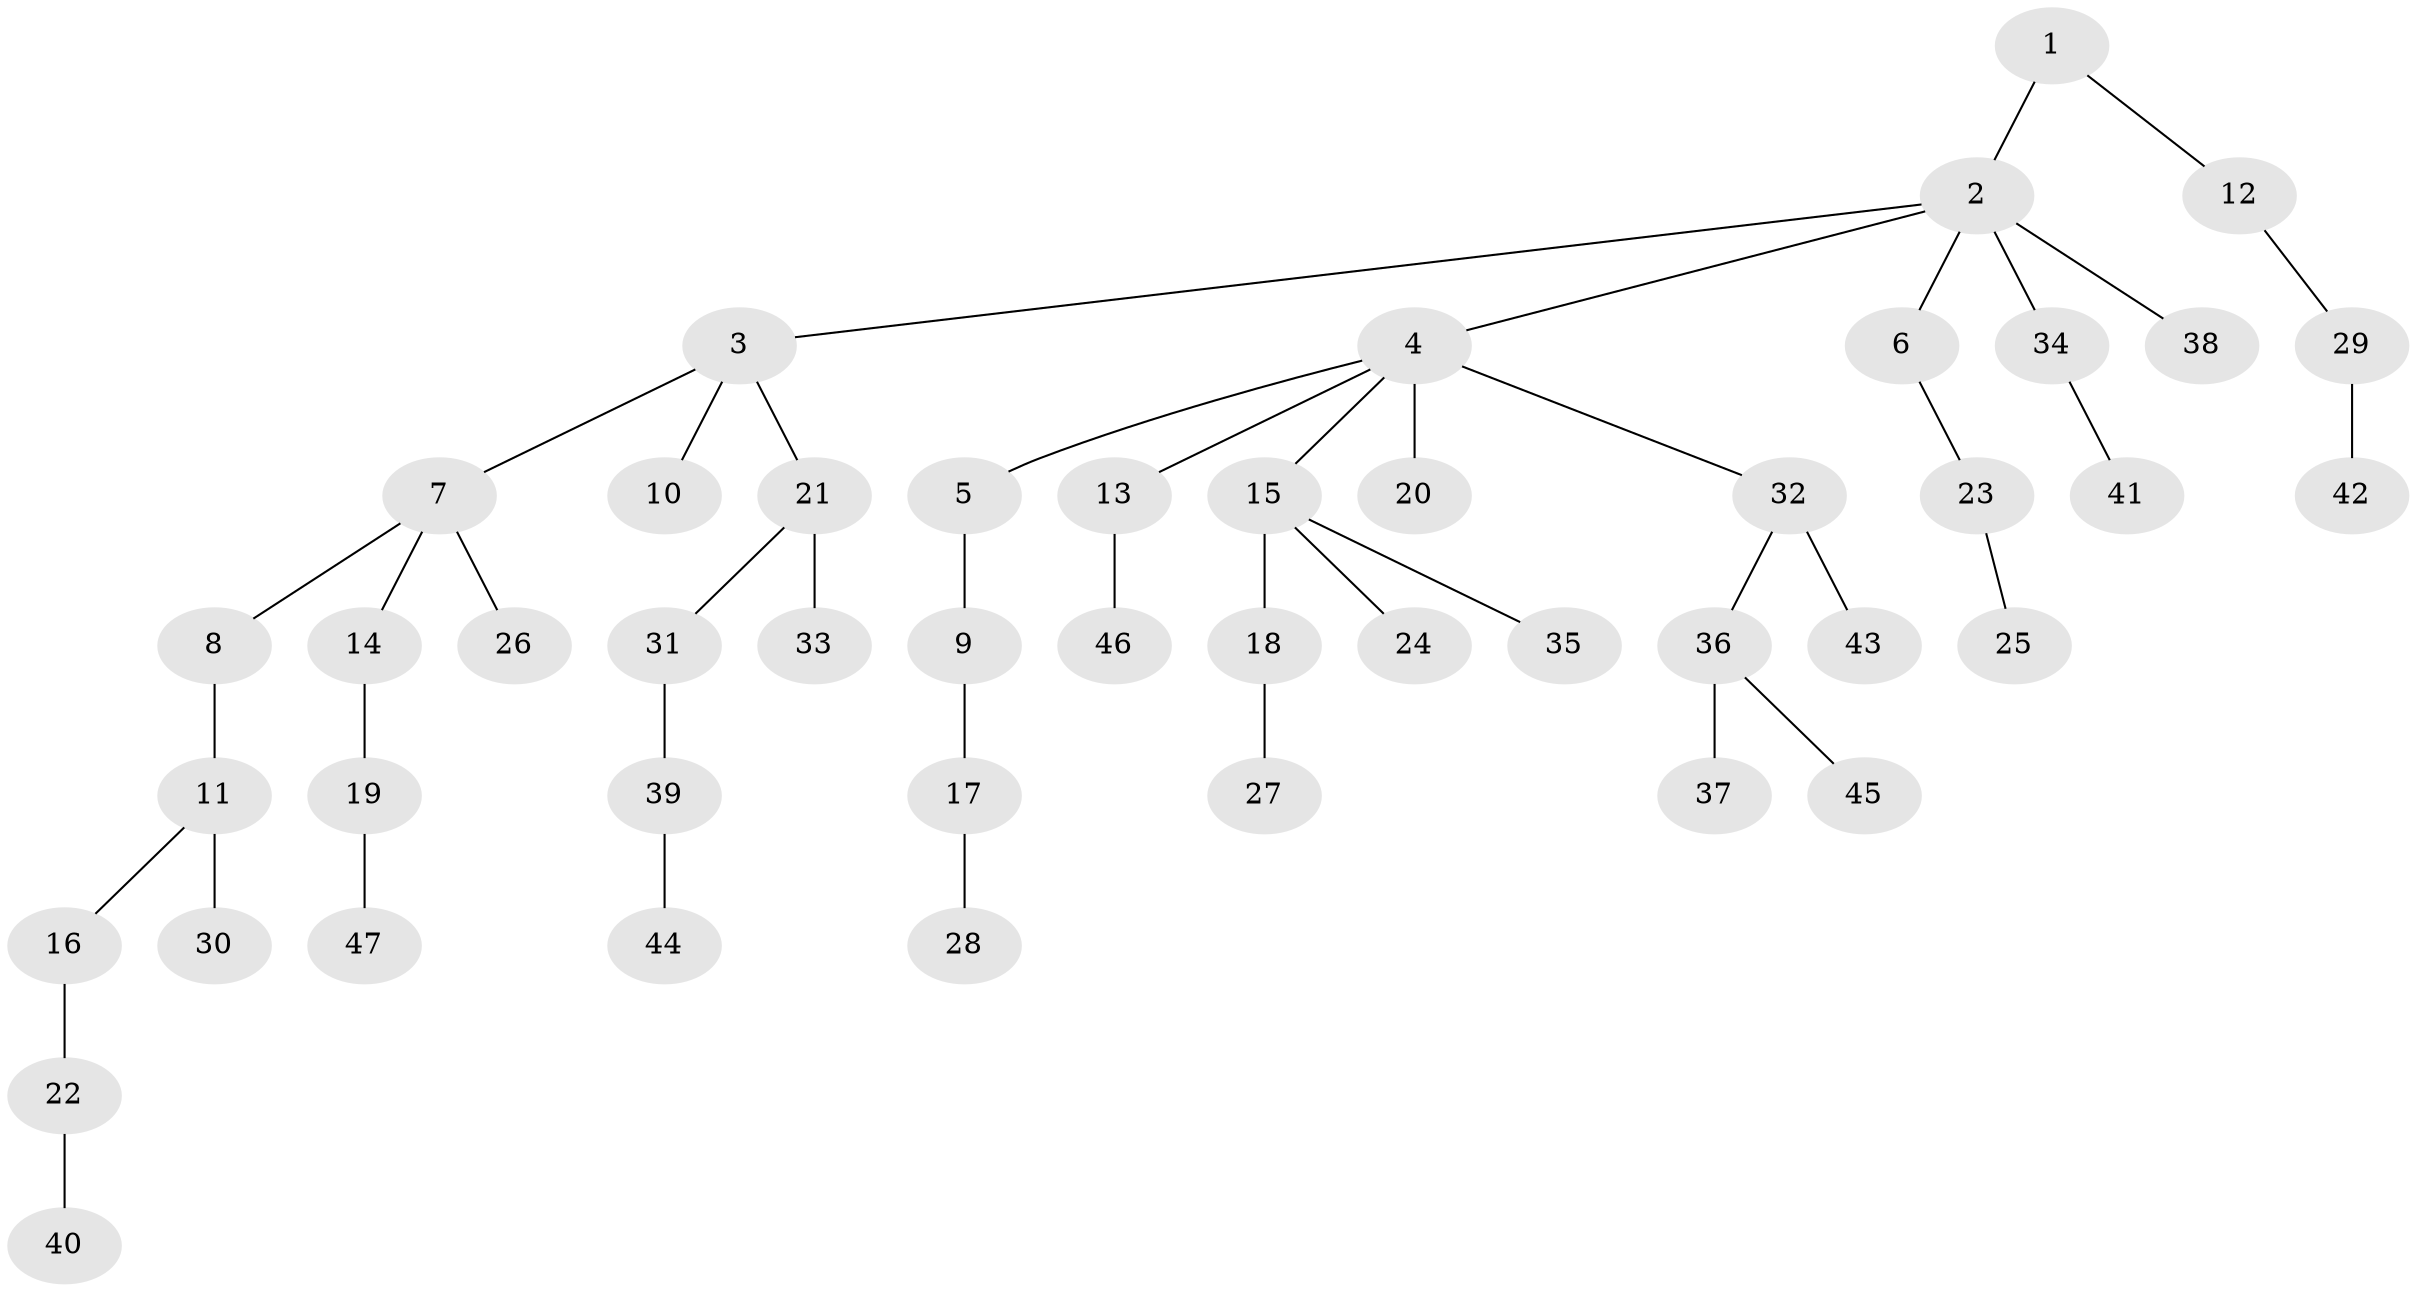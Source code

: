 // original degree distribution, {2: 0.25, 6: 0.03260869565217391, 5: 0.03260869565217391, 3: 0.18478260869565216, 1: 0.4782608695652174, 4: 0.021739130434782608}
// Generated by graph-tools (version 1.1) at 2025/36/03/09/25 02:36:38]
// undirected, 47 vertices, 46 edges
graph export_dot {
graph [start="1"]
  node [color=gray90,style=filled];
  1;
  2;
  3;
  4;
  5;
  6;
  7;
  8;
  9;
  10;
  11;
  12;
  13;
  14;
  15;
  16;
  17;
  18;
  19;
  20;
  21;
  22;
  23;
  24;
  25;
  26;
  27;
  28;
  29;
  30;
  31;
  32;
  33;
  34;
  35;
  36;
  37;
  38;
  39;
  40;
  41;
  42;
  43;
  44;
  45;
  46;
  47;
  1 -- 2 [weight=1.0];
  1 -- 12 [weight=1.0];
  2 -- 3 [weight=1.0];
  2 -- 4 [weight=1.0];
  2 -- 6 [weight=1.0];
  2 -- 34 [weight=1.0];
  2 -- 38 [weight=1.0];
  3 -- 7 [weight=1.0];
  3 -- 10 [weight=1.0];
  3 -- 21 [weight=1.0];
  4 -- 5 [weight=1.0];
  4 -- 13 [weight=1.0];
  4 -- 15 [weight=1.0];
  4 -- 20 [weight=2.0];
  4 -- 32 [weight=1.0];
  5 -- 9 [weight=1.0];
  6 -- 23 [weight=1.0];
  7 -- 8 [weight=1.0];
  7 -- 14 [weight=1.0];
  7 -- 26 [weight=1.0];
  8 -- 11 [weight=1.0];
  9 -- 17 [weight=3.0];
  11 -- 16 [weight=1.0];
  11 -- 30 [weight=1.0];
  12 -- 29 [weight=1.0];
  13 -- 46 [weight=1.0];
  14 -- 19 [weight=2.0];
  15 -- 18 [weight=4.0];
  15 -- 24 [weight=1.0];
  15 -- 35 [weight=1.0];
  16 -- 22 [weight=1.0];
  17 -- 28 [weight=1.0];
  18 -- 27 [weight=1.0];
  19 -- 47 [weight=1.0];
  21 -- 31 [weight=1.0];
  21 -- 33 [weight=2.0];
  22 -- 40 [weight=2.0];
  23 -- 25 [weight=2.0];
  29 -- 42 [weight=1.0];
  31 -- 39 [weight=1.0];
  32 -- 36 [weight=1.0];
  32 -- 43 [weight=2.0];
  34 -- 41 [weight=1.0];
  36 -- 37 [weight=2.0];
  36 -- 45 [weight=1.0];
  39 -- 44 [weight=1.0];
}
